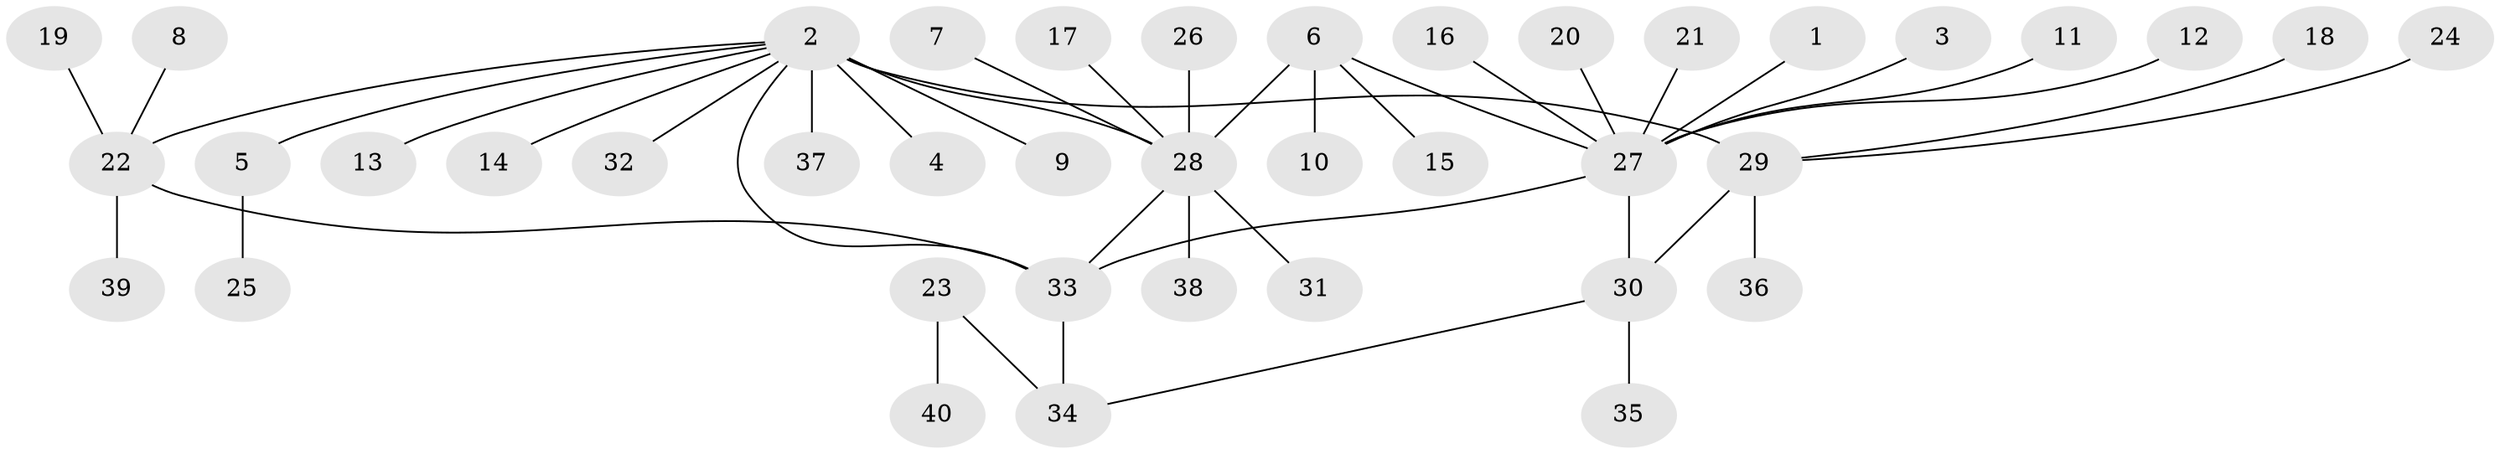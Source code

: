 // original degree distribution, {4: 0.05063291139240506, 14: 0.012658227848101266, 8: 0.02531645569620253, 11: 0.012658227848101266, 3: 0.10126582278481013, 1: 0.620253164556962, 5: 0.012658227848101266, 10: 0.012658227848101266, 7: 0.012658227848101266, 2: 0.13924050632911392}
// Generated by graph-tools (version 1.1) at 2025/25/03/09/25 03:25:58]
// undirected, 40 vertices, 44 edges
graph export_dot {
graph [start="1"]
  node [color=gray90,style=filled];
  1;
  2;
  3;
  4;
  5;
  6;
  7;
  8;
  9;
  10;
  11;
  12;
  13;
  14;
  15;
  16;
  17;
  18;
  19;
  20;
  21;
  22;
  23;
  24;
  25;
  26;
  27;
  28;
  29;
  30;
  31;
  32;
  33;
  34;
  35;
  36;
  37;
  38;
  39;
  40;
  1 -- 27 [weight=1.0];
  2 -- 4 [weight=1.0];
  2 -- 5 [weight=1.0];
  2 -- 9 [weight=1.0];
  2 -- 13 [weight=1.0];
  2 -- 14 [weight=1.0];
  2 -- 22 [weight=1.0];
  2 -- 28 [weight=2.0];
  2 -- 29 [weight=2.0];
  2 -- 32 [weight=1.0];
  2 -- 33 [weight=1.0];
  2 -- 37 [weight=1.0];
  3 -- 27 [weight=1.0];
  5 -- 25 [weight=1.0];
  6 -- 10 [weight=1.0];
  6 -- 15 [weight=1.0];
  6 -- 27 [weight=1.0];
  6 -- 28 [weight=1.0];
  7 -- 28 [weight=1.0];
  8 -- 22 [weight=1.0];
  11 -- 27 [weight=1.0];
  12 -- 27 [weight=1.0];
  16 -- 27 [weight=1.0];
  17 -- 28 [weight=1.0];
  18 -- 29 [weight=1.0];
  19 -- 22 [weight=1.0];
  20 -- 27 [weight=1.0];
  21 -- 27 [weight=1.0];
  22 -- 33 [weight=1.0];
  22 -- 39 [weight=1.0];
  23 -- 34 [weight=1.0];
  23 -- 40 [weight=1.0];
  24 -- 29 [weight=1.0];
  26 -- 28 [weight=1.0];
  27 -- 30 [weight=1.0];
  27 -- 33 [weight=1.0];
  28 -- 31 [weight=1.0];
  28 -- 33 [weight=1.0];
  28 -- 38 [weight=1.0];
  29 -- 30 [weight=1.0];
  29 -- 36 [weight=1.0];
  30 -- 34 [weight=1.0];
  30 -- 35 [weight=1.0];
  33 -- 34 [weight=1.0];
}
